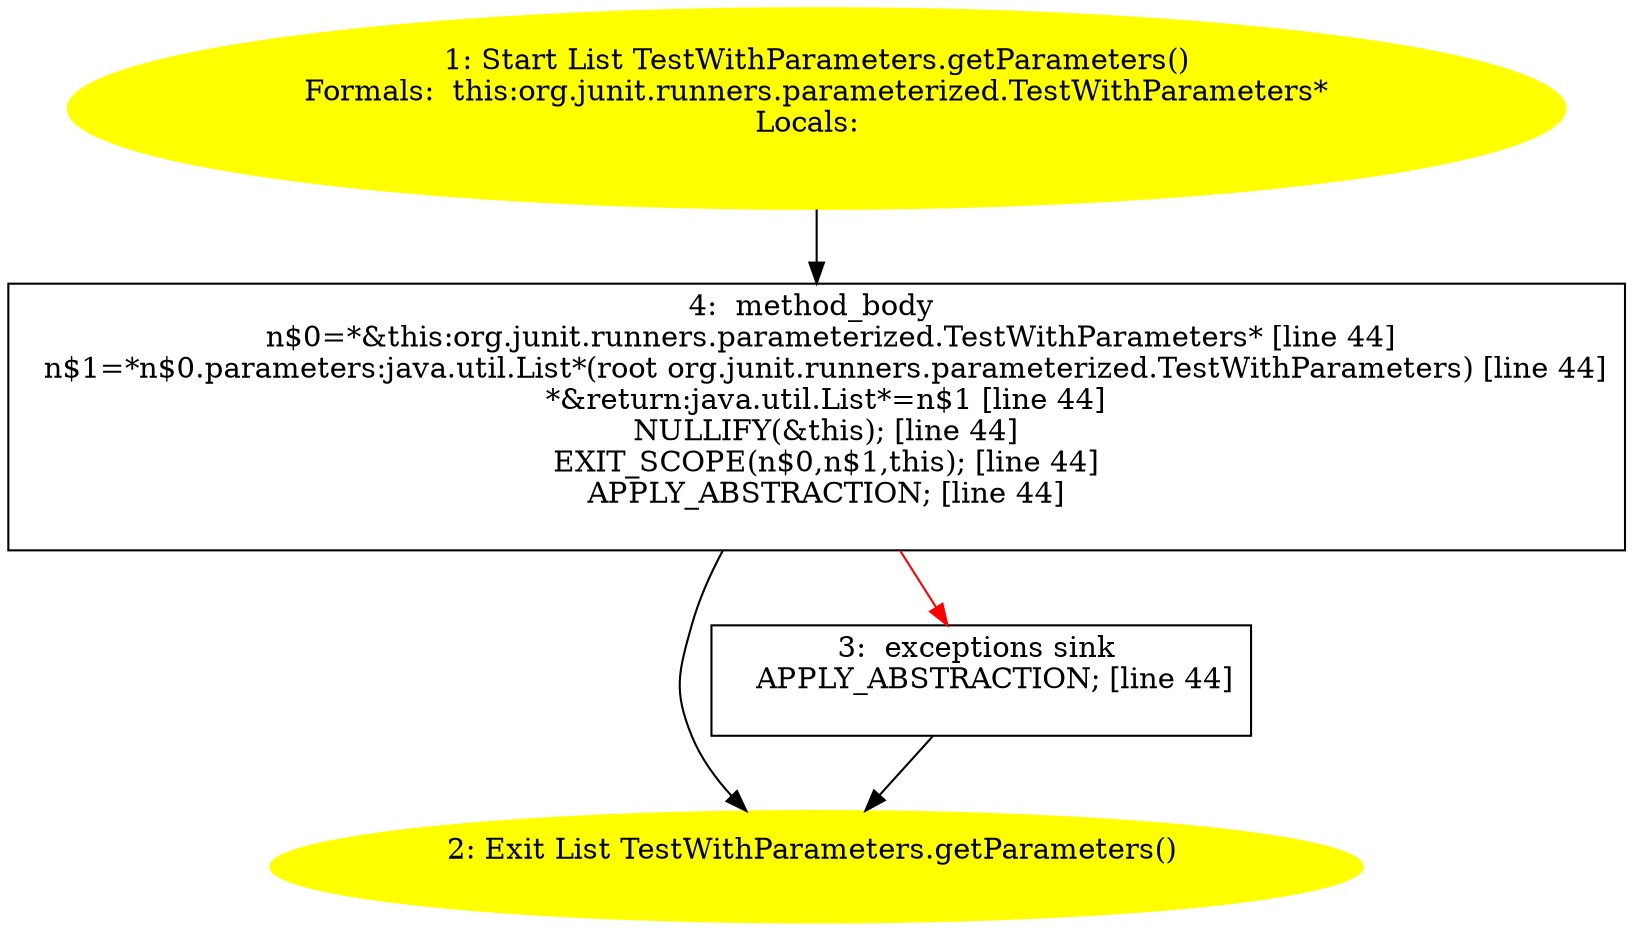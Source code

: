 /* @generated */
digraph cfg {
"org.junit.runners.parameterized.TestWithParameters.getParameters():java.util.List.875ab20d31a0a3e8aec4997748ab1b71_1" [label="1: Start List TestWithParameters.getParameters()\nFormals:  this:org.junit.runners.parameterized.TestWithParameters*\nLocals:  \n  " color=yellow style=filled]
	

	 "org.junit.runners.parameterized.TestWithParameters.getParameters():java.util.List.875ab20d31a0a3e8aec4997748ab1b71_1" -> "org.junit.runners.parameterized.TestWithParameters.getParameters():java.util.List.875ab20d31a0a3e8aec4997748ab1b71_4" ;
"org.junit.runners.parameterized.TestWithParameters.getParameters():java.util.List.875ab20d31a0a3e8aec4997748ab1b71_2" [label="2: Exit List TestWithParameters.getParameters() \n  " color=yellow style=filled]
	

"org.junit.runners.parameterized.TestWithParameters.getParameters():java.util.List.875ab20d31a0a3e8aec4997748ab1b71_3" [label="3:  exceptions sink \n   APPLY_ABSTRACTION; [line 44]\n " shape="box"]
	

	 "org.junit.runners.parameterized.TestWithParameters.getParameters():java.util.List.875ab20d31a0a3e8aec4997748ab1b71_3" -> "org.junit.runners.parameterized.TestWithParameters.getParameters():java.util.List.875ab20d31a0a3e8aec4997748ab1b71_2" ;
"org.junit.runners.parameterized.TestWithParameters.getParameters():java.util.List.875ab20d31a0a3e8aec4997748ab1b71_4" [label="4:  method_body \n   n$0=*&this:org.junit.runners.parameterized.TestWithParameters* [line 44]\n  n$1=*n$0.parameters:java.util.List*(root org.junit.runners.parameterized.TestWithParameters) [line 44]\n  *&return:java.util.List*=n$1 [line 44]\n  NULLIFY(&this); [line 44]\n  EXIT_SCOPE(n$0,n$1,this); [line 44]\n  APPLY_ABSTRACTION; [line 44]\n " shape="box"]
	

	 "org.junit.runners.parameterized.TestWithParameters.getParameters():java.util.List.875ab20d31a0a3e8aec4997748ab1b71_4" -> "org.junit.runners.parameterized.TestWithParameters.getParameters():java.util.List.875ab20d31a0a3e8aec4997748ab1b71_2" ;
	 "org.junit.runners.parameterized.TestWithParameters.getParameters():java.util.List.875ab20d31a0a3e8aec4997748ab1b71_4" -> "org.junit.runners.parameterized.TestWithParameters.getParameters():java.util.List.875ab20d31a0a3e8aec4997748ab1b71_3" [color="red" ];
}
